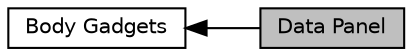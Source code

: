 digraph "Data Panel"
{
  edge [fontname="Helvetica",fontsize="10",labelfontname="Helvetica",labelfontsize="10"];
  node [fontname="Helvetica",fontsize="10",shape=box];
  rankdir=LR;
  Node2 [label="Body Gadgets",height=0.2,width=0.4,color="black", fillcolor="white", style="filled",URL="$group__Body__gadgets.html",tooltip="Reeltwo supports a series of gadgets."];
  Node1 [label="Data Panel",height=0.2,width=0.4,color="black", fillcolor="grey75", style="filled", fontcolor="black",tooltip=" "];
  Node2->Node1 [shape=plaintext, dir="back", style="solid"];
}
